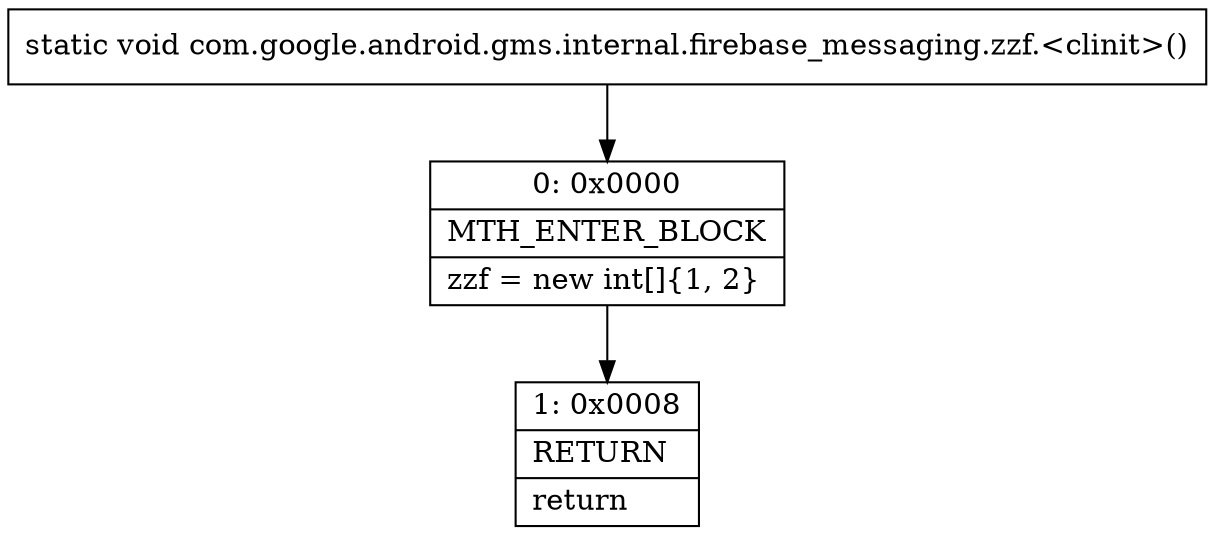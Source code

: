 digraph "CFG forcom.google.android.gms.internal.firebase_messaging.zzf.\<clinit\>()V" {
Node_0 [shape=record,label="{0\:\ 0x0000|MTH_ENTER_BLOCK\l|zzf = new int[]\{1, 2\}\l}"];
Node_1 [shape=record,label="{1\:\ 0x0008|RETURN\l|return\l}"];
MethodNode[shape=record,label="{static void com.google.android.gms.internal.firebase_messaging.zzf.\<clinit\>() }"];
MethodNode -> Node_0;
Node_0 -> Node_1;
}

